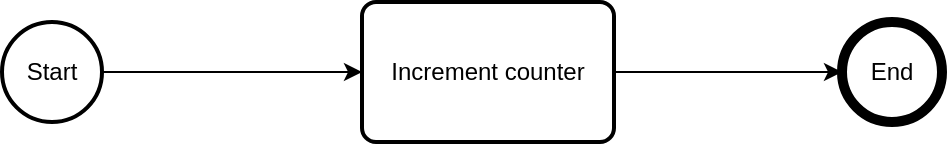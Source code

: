<mxfile version="27.0.9">
  <diagram name="Test Chart" id="lmtbddm9dr6RJ5coVrX0">
    <mxGraphModel dx="925" dy="607" grid="1" gridSize="10" guides="1" tooltips="1" connect="1" arrows="1" fold="1" page="1" pageScale="1" pageWidth="827" pageHeight="1169" math="0" shadow="0">
      <root>
        <mxCell id="0" />
        <mxCell id="1" parent="0" />
        <object label="Start" type="start" id="mgWU4WGA2wBzqPDC1BhA-1">
          <mxCell style="strokeWidth=2;html=1;shape=mxgraph.flowchart.start_2;whiteSpace=wrap;" vertex="1" parent="1">
            <mxGeometry x="179" y="560" width="50" height="50" as="geometry" />
          </mxCell>
        </object>
        <object label="End" type="end" id="mgWU4WGA2wBzqPDC1BhA-2">
          <mxCell style="strokeWidth=5;html=1;shape=mxgraph.flowchart.start_2;whiteSpace=wrap;spacing=2;" vertex="1" parent="1">
            <mxGeometry x="599" y="560" width="50" height="50" as="geometry" />
          </mxCell>
        </object>
        <object label="Increment counter" type="process" executable="increment-counter" id="mgWU4WGA2wBzqPDC1BhA-3">
          <mxCell style="rounded=1;whiteSpace=wrap;html=1;absoluteArcSize=1;arcSize=14;strokeWidth=2;" vertex="1" parent="1">
            <mxGeometry x="359" y="550" width="126" height="70" as="geometry" />
          </mxCell>
        </object>
        <object label="" condition="" default="" type="connection" id="mgWU4WGA2wBzqPDC1BhA-4">
          <mxCell style="edgeStyle=orthogonalEdgeStyle;rounded=0;orthogonalLoop=1;jettySize=auto;html=1;exitX=1;exitY=0.5;exitDx=0;exitDy=0;exitPerimeter=0;entryX=0;entryY=0.5;entryDx=0;entryDy=0;" edge="1" parent="1" source="mgWU4WGA2wBzqPDC1BhA-1" target="mgWU4WGA2wBzqPDC1BhA-3">
            <mxGeometry relative="1" as="geometry">
              <mxPoint x="389" y="580" as="sourcePoint" />
              <mxPoint x="339" y="630" as="targetPoint" />
            </mxGeometry>
          </mxCell>
        </object>
        <object label="" condition="" default="" type="connection" id="mgWU4WGA2wBzqPDC1BhA-5">
          <mxCell style="edgeStyle=orthogonalEdgeStyle;rounded=0;orthogonalLoop=1;jettySize=auto;html=1;exitX=1;exitY=0.5;exitDx=0;exitDy=0;entryX=0;entryY=0.5;entryDx=0;entryDy=0;entryPerimeter=0;" edge="1" parent="1" source="mgWU4WGA2wBzqPDC1BhA-3" target="mgWU4WGA2wBzqPDC1BhA-2">
            <mxGeometry relative="1" as="geometry">
              <mxPoint x="389" y="580" as="sourcePoint" />
              <mxPoint x="579" y="510" as="targetPoint" />
            </mxGeometry>
          </mxCell>
        </object>
      </root>
    </mxGraphModel>
  </diagram>
</mxfile>
